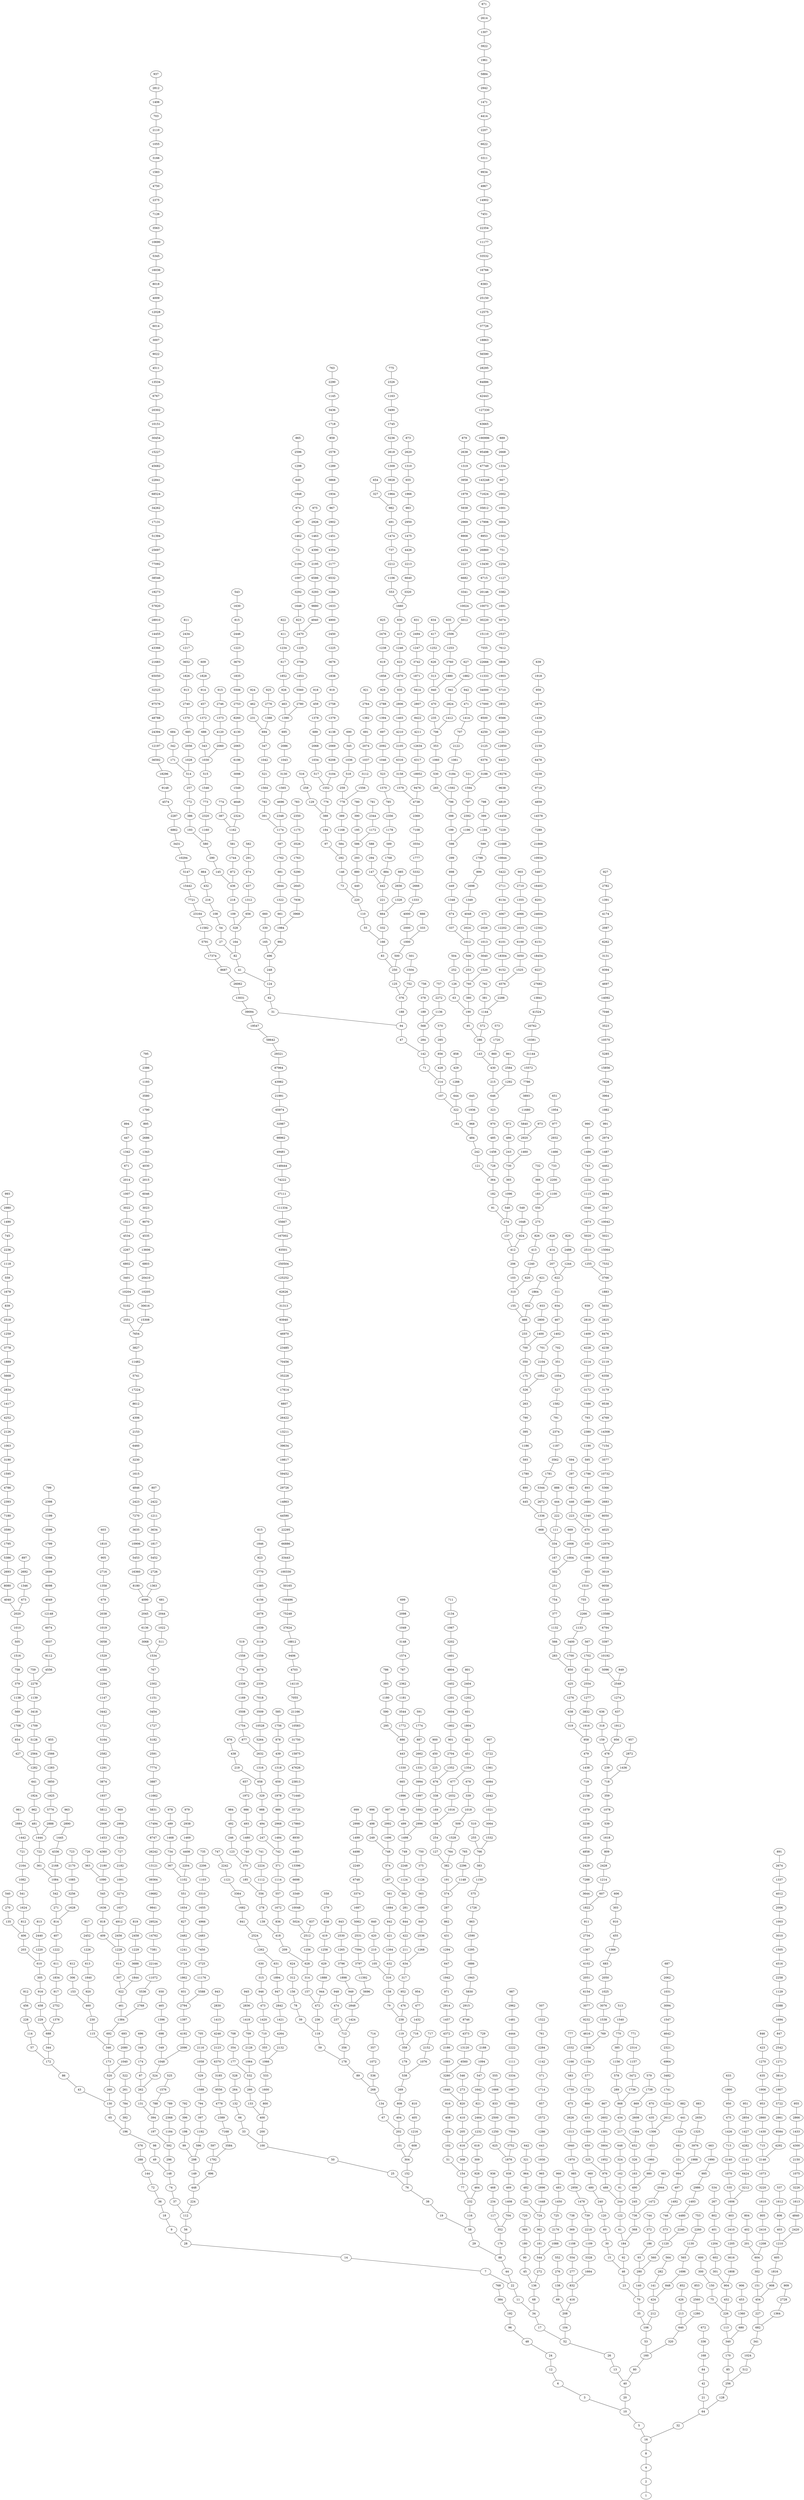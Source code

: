 graph{
2--1
3--10
10--5
5--16
16--8
8--4
4--2
6--3
7--22
22--11
11--34
34--17
17--52
52--26
26--13
13--40
40--20
20--10
9--28
28--14
14--7
12--6
15--46
46--23
23--70
70--35
35--106
106--53
53--160
160--80
80--40
18--9
19--58
58--29
29--88
88--44
44--22
21--64
64--32
32--16
24--12
25--76
76--38
38--19
27--82
82--41
41--124
124--62
62--31
31--94
94--47
47--142
142--71
71--214
214--107
107--322
322--161
161--484
484--242
242--121
121--364
364--182
182--91
91--274
274--137
137--412
412--206
206--103
103--310
310--155
155--466
466--233
233--700
700--350
350--175
175--526
526--263
263--790
790--395
395--1186
1186--593
593--1780
1780--890
890--445
445--1336
1336--668
668--334
334--167
167--502
502--251
251--754
754--377
377--1132
1132--566
566--283
283--850
850--425
425--1276
1276--638
638--319
319--958
958--479
479--1438
1438--719
719--2158
2158--1079
1079--3238
3238--1619
1619--4858
4858--2429
2429--7288
7288--3644
3644--1822
1822--911
911--2734
2734--1367
1367--4102
4102--2051
2051--6154
6154--3077
3077--9232
9232--4616
4616--2308
2308--1154
1154--577
577--1732
1732--866
866--433
433--1300
1300--650
650--325
325--976
976--488
488--244
244--122
122--61
61--184
184--92
92--46
30--15
33--100
100--50
50--25
36--18
37--112
112--56
56--28
39--118
118--59
59--178
178--89
89--268
268--134
134--67
67--202
202--101
101--304
304--152
152--76
42--21
43--130
130--65
65--196
196--98
98--49
49--148
148--74
74--37
45--136
136--68
68--34
48--24
51--154
154--77
77--232
232--116
116--58
54--27
55--166
166--83
83--250
250--125
125--376
376--188
188--94
57--172
172--86
86--43
60--30
63--190
190--95
95--286
286--143
143--430
430--215
215--646
646--323
323--970
970--485
485--1456
1456--728
728--364
66--33
69--208
208--104
104--52
72--36
73--220
220--110
110--55
75--226
226--113
113--340
340--170
170--85
85--256
256--128
128--64
78--39
79--238
238--119
119--358
358--179
179--538
538--269
269--808
808--404
404--202
81--244
84--42
87--262
262--131
131--394
394--197
197--592
592--296
296--148
90--45
93--280
280--140
140--70
96--48
97--292
292--146
146--73
99--298
298--149
149--448
448--224
224--112
102--51
105--316
316--158
158--79
108--54
109--328
328--164
164--82
111--334
114--57
115--346
346--173
173--520
520--260
260--130
117--352
352--176
176--88
120--60
123--370
370--185
185--556
556--278
278--139
139--418
418--209
209--628
628--314
314--157
157--472
472--236
236--118
126--63
127--382
382--191
191--574
574--287
287--862
862--431
431--1294
1294--647
647--1942
1942--971
971--2914
2914--1457
1457--4372
4372--2186
2186--1093
1093--3280
3280--1640
1640--820
820--410
410--205
205--616
616--308
308--154
129--388
388--194
194--97
132--66
133--400
400--200
200--100
135--406
406--203
203--610
610--305
305--916
916--458
458--229
229--688
688--344
344--172
138--69
141--424
424--212
212--106
144--72
145--436
436--218
218--109
147--442
442--221
221--664
664--332
332--166
150--75
151--454
454--227
227--682
682--341
341--1024
1024--512
512--256
153--460
460--230
230--115
156--78
159--478
478--239
239--718
718--359
359--1078
1078--539
539--1618
1618--809
809--2428
2428--1214
1214--607
607--1822
162--81
163--490
490--245
245--736
736--368
368--184
165--496
496--248
248--124
168--84
169--508
508--254
254--127
171--514
514--257
257--772
772--386
386--193
193--580
580--290
290--145
174--87
177--532
532--266
266--133
180--90
181--544
544--272
272--136
183--550
550--275
275--826
826--413
413--1240
1240--620
620--310
186--93
187--562
562--281
281--844
844--422
422--211
211--634
634--317
317--952
952--476
476--238
189--568
568--284
284--142
192--96
195--586
586--293
293--880
880--440
440--220
198--99
199--598
598--299
299--898
898--449
449--1348
1348--674
674--337
337--1012
1012--506
506--253
253--760
760--380
380--190
201--604
604--302
302--151
204--102
207--622
622--311
311--934
934--467
467--1402
1402--701
701--2104
2104--1052
1052--526
210--105
213--640
640--320
320--160
216--108
217--652
652--326
326--163
219--658
658--329
329--988
988--494
494--247
247--742
742--371
371--1114
1114--557
557--1672
1672--836
836--418
222--111
223--670
670--335
335--1006
1006--503
503--1510
1510--755
755--2266
2266--1133
1133--3400
3400--1700
1700--850
225--676
676--338
338--169
228--114
231--694
694--347
347--1042
1042--521
521--1564
1564--782
782--391
391--1174
1174--587
587--1762
1762--881
881--2644
2644--1322
1322--661
661--1984
1984--992
992--496
234--117
235--706
706--353
353--1060
1060--530
530--265
265--796
796--398
398--199
237--712
712--356
356--178
240--120
241--724
724--362
362--181
243--730
730--365
365--1096
1096--548
548--274
246--123
249--748
748--374
374--187
252--126
255--766
766--383
383--1150
1150--575
575--1726
1726--863
863--2590
2590--1295
1295--3886
3886--1943
1943--5830
5830--2915
2915--8746
8746--4373
4373--13120
13120--6560
6560--3280
258--129
259--778
778--389
389--1168
1168--584
584--292
261--784
784--392
392--196
264--132
267--802
802--401
401--1204
1204--602
602--301
301--904
904--452
452--226
270--135
271--814
814--407
407--1222
1222--611
611--1834
1834--917
917--2752
2752--1376
1376--688
273--820
276--138
277--832
832--416
416--208
279--838
838--419
419--1258
1258--629
629--1888
1888--944
944--472
282--141
285--856
856--428
428--214
288--144
289--868
868--434
434--217
291--874
874--437
437--1312
1312--656
656--328
294--147
295--886
886--443
443--1330
1330--665
665--1996
1996--998
998--499
499--1498
1498--749
749--2248
2248--1124
1124--562
297--892
892--446
446--223
300--150
303--910
910--455
455--1366
1366--683
683--2050
2050--1025
1025--3076
3076--1538
1538--769
769--2308
306--153
307--922
922--461
461--1384
1384--692
692--346
309--928
928--464
464--232
312--156
313--940
940--470
470--235
315--946
946--473
473--1420
1420--710
710--355
355--1066
1066--533
533--1600
1600--800
800--400
318--159
321--964
964--482
482--241
324--162
327--982
982--491
491--1474
1474--737
737--2212
2212--1106
1106--553
553--1660
1660--830
830--415
415--1246
1246--623
623--1870
1870--935
935--2806
2806--1403
1403--4210
4210--2105
2105--6316
6316--3158
3158--1579
1579--4738
4738--2369
2369--7108
7108--3554
3554--1777
1777--5332
5332--2666
2666--1333
1333--4000
4000--2000
2000--1000
1000--500
500--250
330--165
331--994
994--497
497--1492
1492--746
746--373
373--1120
1120--560
560--280
333--1000
336--168
339--1018
1018--509
509--1528
1528--764
764--382
342--171
343--1030
1030--515
515--1546
1546--773
773--2320
2320--1160
1160--580
345--1036
1036--518
518--259
348--174
349--1048
1048--524
524--262
351--1054
1054--527
527--1582
1582--791
791--2374
2374--1187
1187--3562
3562--1781
1781--5344
5344--2672
2672--1336
354--177
357--1072
1072--536
536--268
360--180
361--1084
1084--542
542--271
363--1090
1090--545
545--1636
1636--818
818--409
409--1228
1228--614
614--307
366--183
367--1102
1102--551
551--1654
1654--827
827--2482
2482--1241
1241--3724
3724--1862
1862--931
931--2794
2794--1397
1397--4192
4192--2096
2096--1048
369--1108
1108--554
554--277
372--186
375--1126
1126--563
563--1690
1690--845
845--2536
2536--1268
1268--634
378--189
379--1138
1138--569
569--1708
1708--854
854--427
427--1282
1282--641
641--1924
1924--962
962--481
481--1444
1444--722
722--361
381--1144
1144--572
572--286
384--192
385--1156
1156--578
578--289
387--1162
1162--581
581--1744
1744--872
872--436
390--195
393--1180
1180--590
590--295
396--198
397--1192
1192--596
596--298
399--1198
1198--599
599--1798
1798--899
899--2698
2698--1349
1349--4048
4048--2024
2024--1012
402--201
403--1210
1210--605
605--1816
1816--908
908--454
405--1216
1216--608
608--304
408--204
411--1234
1234--617
617--1852
1852--926
926--463
463--1390
1390--695
695--2086
2086--1043
1043--3130
3130--1565
1565--4696
4696--2348
2348--1174
414--207
417--1252
1252--626
626--313
420--210
421--1264
1264--632
632--316
423--1270
1270--635
635--1906
1906--953
953--2860
2860--1430
1430--715
715--2146
2146--1073
1073--3220
3220--1610
1610--805
805--2416
2416--1208
1208--604
426--213
429--1288
1288--644
644--322
432--216
435--1306
1306--653
653--1960
1960--980
980--490
438--219
439--1318
1318--659
659--1978
1978--989
989--2968
2968--1484
1484--742
441--1324
1324--662
662--331
444--222
447--1342
1342--671
671--2014
2014--1007
1007--3022
3022--1511
1511--4534
4534--2267
2267--6802
6802--3401
3401--10204
10204--5102
5102--2551
2551--7654
7654--3827
3827--11482
11482--5741
5741--17224
17224--8612
8612--4306
4306--2153
2153--6460
6460--3230
3230--1615
1615--4846
4846--2423
2423--7270
7270--3635
3635--10906
10906--5453
5453--16360
16360--8180
8180--4090
4090--2045
2045--6136
6136--3068
3068--1534
1534--767
767--2302
2302--1151
1151--3454
3454--1727
1727--5182
5182--2591
2591--7774
7774--3887
3887--11662
11662--5831
5831--17494
17494--8747
8747--26242
26242--13121
13121--39364
39364--19682
19682--9841
9841--29524
29524--14762
14762--7381
7381--22144
22144--11072
11072--5536
5536--2768
2768--1384
450--225
451--1354
1354--677
677--2032
2032--1016
1016--508
453--1360
1360--680
680--340
456--228
457--1372
1372--686
686--343
459--1378
1378--689
689--2068
2068--1034
1034--517
517--1552
1552--776
776--388
462--231
465--1396
1396--698
698--349
468--234
469--1408
1408--704
704--352
471--1414
1414--707
707--2122
2122--1061
1061--3184
3184--1592
1592--796
474--237
475--1426
1426--713
713--2140
2140--1070
1070--535
535--1606
1606--803
803--2410
2410--1205
1205--3616
3616--1808
1808--904
477--1432
1432--716
716--358
480--240
483--1450
1450--725
725--2176
2176--1088
1088--544
486--243
487--1462
1462--731
731--2194
2194--1097
1097--3292
3292--1646
1646--823
823--2470
2470--1235
1235--3706
3706--1853
1853--5560
5560--2780
2780--1390
489--1468
1468--734
734--367
492--246
493--1480
1480--740
740--370
495--1486
1486--743
743--2230
2230--1115
1115--3346
3346--1673
1673--5020
5020--2510
2510--1255
1255--3766
3766--1883
1883--5650
5650--2825
2825--8476
8476--4238
4238--2119
2119--6358
6358--3179
3179--9538
9538--4769
4769--14308
14308--7154
7154--3577
3577--10732
10732--5366
5366--2683
2683--8050
8050--4025
4025--12076
12076--6038
6038--3019
3019--9058
9058--4529
4529--13588
13588--6794
6794--3397
3397--10192
10192--5096
5096--2548
2548--1274
1274--637
637--1912
1912--956
956--478
498--249
501--1504
1504--752
752--376
504--252
505--1516
1516--758
758--379
507--1522
1522--761
761--2284
2284--1142
1142--571
571--1714
1714--857
857--2572
2572--1286
1286--643
643--1930
1930--965
965--2896
2896--1448
1448--724
510--255
511--1534
513--1540
1540--770
770--385
516--258
519--1558
1558--779
779--2338
2338--1169
1169--3508
3508--1754
1754--877
877--2632
2632--1316
1316--658
522--261
523--1570
1570--785
785--2356
2356--1178
1178--589
589--1768
1768--884
884--442
525--1576
1576--788
788--394
528--264
529--1588
1588--794
794--397
531--1594
1594--797
797--2392
2392--1196
1196--598
534--267
537--1612
1612--806
806--403
540--270
541--1624
1624--812
812--406
543--1630
1630--815
815--2446
2446--1223
1223--3670
3670--1835
1835--5506
5506--2753
2753--8260
8260--4130
4130--2065
2065--6196
6196--3098
3098--1549
1549--4648
4648--2324
2324--1162
546--273
547--1642
1642--821
821--2464
2464--1232
1232--616
549--1648
1648--824
824--412
552--276
555--1666
1666--833
833--2500
2500--1250
1250--625
625--1876
1876--938
938--469
558--279
559--1678
1678--839
839--2518
2518--1259
1259--3778
3778--1889
1889--5668
5668--2834
2834--1417
1417--4252
4252--2126
2126--1063
1063--3190
3190--1595
1595--4786
4786--2393
2393--7180
7180--3590
3590--1795
1795--5386
5386--2693
2693--8080
8080--4040
4040--2020
2020--1010
1010--505
561--1684
1684--842
842--421
564--282
565--1696
1696--848
848--424
567--1702
1702--851
851--2554
2554--1277
1277--3832
3832--1916
1916--958
570--285
573--1720
1720--860
860--430
576--288
579--1738
1738--869
869--2608
2608--1304
1304--652
582--291
583--1750
1750--875
875--2626
2626--1313
1313--3940
3940--1970
1970--985
985--2956
2956--1478
1478--739
739--2218
2218--1109
1109--3328
3328--1664
1664--832
585--1756
1756--878
878--439
588--294
591--1774
1774--887
887--2662
2662--1331
1331--3994
3994--1997
1997--5992
5992--2996
2996--1498
594--297
595--1786
1786--893
893--2680
2680--1340
1340--670
597--1792
1792--896
896--448
600--300
601--1804
1804--902
902--451
603--1810
1810--905
905--2716
2716--1358
1358--679
679--2038
2038--1019
1019--3058
3058--1529
1529--4588
4588--2294
2294--1147
1147--3442
3442--1721
1721--5164
5164--2582
2582--1291
1291--3874
3874--1937
1937--5812
5812--2906
2906--1453
1453--4360
4360--2180
2180--1090
606--303
609--1828
1828--914
914--457
612--306
613--1840
1840--920
920--460
615--1846
1846--923
923--2770
2770--1385
1385--4156
4156--2078
2078--1039
1039--3118
3118--1559
1559--4678
4678--2339
2339--7018
7018--3509
3509--10528
10528--5264
5264--2632
618--309
619--1858
1858--929
929--2788
2788--1394
1394--697
697--2092
2092--1046
1046--523
621--1864
1864--932
932--466
624--312
627--1882
1882--941
941--2824
2824--1412
1412--706
630--315
631--1894
1894--947
947--2842
2842--1421
1421--4264
4264--2132
2132--1066
633--1900
1900--950
950--475
636--318
639--1918
1918--959
959--2878
2878--1439
1439--4318
4318--2159
2159--6478
6478--3239
3239--9718
9718--4859
4859--14578
14578--7289
7289--21868
21868--10934
10934--5467
5467--16402
16402--8201
8201--24604
24604--12302
12302--6151
6151--18454
18454--9227
9227--27682
27682--13841
13841--41524
41524--20762
20762--10381
10381--31144
31144--15572
15572--7786
7786--3893
3893--11680
11680--5840
5840--2920
2920--1460
1460--730
642--321
645--1936
1936--968
968--484
648--324
649--1948
1948--974
974--487
651--1954
1954--977
977--2932
2932--1466
1466--733
733--2200
2200--1100
1100--550
654--327
655--1966
1966--983
983--2950
2950--1475
1475--4426
4426--2213
2213--6640
6640--3320
3320--1660
657--1972
1972--986
986--493
660--330
663--1990
1990--995
995--2986
2986--1493
1493--4480
4480--2240
2240--1120
666--333
667--2002
2002--1001
1001--3004
3004--1502
1502--751
751--2254
2254--1127
1127--3382
3382--1691
1691--5074
5074--2537
2537--7612
7612--3806
3806--1903
1903--5710
5710--2855
2855--8566
8566--4283
4283--12850
12850--6425
6425--19276
19276--9638
9638--4819
4819--14458
14458--7229
7229--21688
21688--10844
10844--5422
5422--2711
2711--8134
8134--4067
4067--12202
12202--6101
6101--18304
18304--9152
9152--4576
4576--2288
2288--1144
669--2008
2008--1004
1004--502
672--336
673--2020
675--2026
2026--1013
1013--3040
3040--1520
1520--760
678--339
681--2044
2044--1022
1022--511
684--342
685--2056
2056--1028
1028--514
687--2062
2062--1031
1031--3094
3094--1547
1547--4642
4642--2321
2321--6964
6964--3482
3482--1741
1741--5224
5224--2612
2612--1306
690--345
691--2074
2074--1037
1037--3112
3112--1556
1556--778
693--2080
2080--1040
1040--520
696--348
699--2098
2098--1049
1049--3148
3148--1574
1574--787
787--2362
2362--1181
1181--3544
3544--1772
1772--886
702--351
703--2110
2110--1055
1055--3166
3166--1583
1583--4750
4750--2375
2375--7126
7126--3563
3563--10690
10690--5345
5345--16036
16036--8018
8018--4009
4009--12028
12028--6014
6014--3007
3007--9022
9022--4511
4511--13534
13534--6767
6767--20302
20302--10151
10151--30454
30454--15227
15227--45682
45682--22841
22841--68524
68524--34262
34262--17131
17131--51394
51394--25697
25697--77092
77092--38546
38546--19273
19273--57820
57820--28910
28910--14455
14455--43366
43366--21683
21683--65050
65050--32525
32525--97576
97576--48788
48788--24394
24394--12197
12197--36592
36592--18296
18296--9148
9148--4574
4574--2287
2287--6862
6862--3431
3431--10294
10294--5147
5147--15442
15442--7721
7721--23164
23164--11582
11582--5791
5791--17374
17374--8687
8687--26062
26062--13031
13031--39094
39094--19547
19547--58642
58642--29321
29321--87964
87964--43982
43982--21991
21991--65974
65974--32987
32987--98962
98962--49481
49481--148444
148444--74222
74222--37111
37111--111334
111334--55667
55667--167002
167002--83501
83501--250504
250504--125252
125252--62626
62626--31313
31313--93940
93940--46970
46970--23485
23485--70456
70456--35228
35228--17614
17614--8807
8807--26422
26422--13211
13211--39634
39634--19817
19817--59452
59452--29726
29726--14863
14863--44590
44590--22295
22295--66886
66886--33443
33443--100330
100330--50165
50165--150496
150496--75248
75248--37624
37624--18812
18812--9406
9406--4703
4703--14110
14110--7055
7055--21166
21166--10583
10583--31750
31750--15875
15875--47626
47626--23813
23813--71440
71440--35720
35720--17860
17860--8930
8930--4465
4465--13396
13396--6698
6698--3349
3349--10048
10048--5024
5024--2512
2512--1256
1256--628
705--2116
2116--1058
1058--529
708--354
709--2128
2128--1064
1064--532
711--2134
2134--1067
1067--3202
3202--1601
1601--4804
4804--2402
2402--1201
1201--3604
3604--1802
1802--901
901--2704
2704--1352
1352--676
714--357
717--2152
2152--1076
1076--538
720--360
721--2164
2164--1082
1082--541
723--2170
2170--1085
1085--3256
3256--1628
1628--814
726--363
727--2182
2182--1091
1091--3274
3274--1637
1637--4912
4912--2456
2456--1228
729--2188
2188--1094
1094--547
732--366
735--2206
2206--1103
1103--3310
3310--1655
1655--4966
4966--2483
2483--7450
7450--3725
3725--11176
11176--5588
5588--2794
738--369
741--2224
2224--1112
1112--556
744--372
745--2236
2236--1118
1118--559
747--2242
2242--1121
1121--3364
3364--1682
1682--841
841--2524
2524--1262
1262--631
750--375
753--2260
2260--1130
1130--565
756--378
757--2272
2272--1136
1136--568
759--2278
2278--1139
1139--3418
3418--1709
1709--5128
5128--2564
2564--1282
762--381
763--2290
2290--1145
1145--3436
3436--1718
1718--859
859--2578
2578--1289
1289--3868
3868--1934
1934--967
967--2902
2902--1451
1451--4354
4354--2177
2177--6532
6532--3266
3266--1633
1633--4900
4900--2450
2450--1225
1225--3676
3676--1838
1838--919
919--2758
2758--1379
1379--4138
4138--2069
2069--6208
6208--3104
3104--1552
765--2296
2296--1148
1148--574
768--384
771--2314
2314--1157
1157--3472
3472--1736
1736--868
774--387
775--2326
2326--1163
1163--3490
3490--1745
1745--5236
5236--2618
2618--1309
1309--3928
3928--1964
1964--982
777--2332
2332--1166
1166--583
780--390
781--2344
2344--1172
1172--586
783--2350
2350--1175
1175--3526
3526--1763
1763--5290
5290--2645
2645--7936
7936--3968
3968--1984
786--393
789--2368
2368--1184
1184--592
792--396
793--2380
2380--1190
1190--595
795--2386
2386--1193
1193--3580
3580--1790
1790--895
895--2686
2686--1343
1343--4030
4030--2015
2015--6046
6046--3023
3023--9070
9070--4535
4535--13606
13606--6803
6803--20410
20410--10205
10205--30616
30616--15308
15308--7654
798--399
799--2398
2398--1199
1199--3598
3598--1799
1799--5398
5398--2699
2699--8098
8098--4049
4049--12148
12148--6074
6074--3037
3037--9112
9112--4556
4556--2278
801--2404
2404--1202
1202--601
804--402
807--2422
2422--1211
1211--3634
3634--1817
1817--5452
5452--2726
2726--1363
1363--4090
810--405
811--2434
2434--1217
1217--3652
3652--1826
1826--913
913--2740
2740--1370
1370--685
813--2440
2440--1220
1220--610
816--408
817--2452
2452--1226
1226--613
819--2458
2458--1229
1229--3688
3688--1844
1844--922
822--411
825--2476
2476--1238
1238--619
828--414
829--2488
2488--1244
1244--622
831--2494
2494--1247
1247--3742
3742--1871
1871--5614
5614--2807
2807--8422
8422--4211
4211--12634
12634--6317
6317--18952
18952--9476
9476--4738
834--417
835--2506
2506--1253
1253--3760
3760--1880
1880--940
837--2512
840--420
843--2530
2530--1265
1265--3796
3796--1898
1898--949
949--2848
2848--1424
1424--712
846--423
847--2542
2542--1271
1271--3814
3814--1907
1907--5722
5722--2861
2861--8584
8584--4292
4292--2146
849--2548
852--426
853--2560
2560--1280
1280--640
855--2566
2566--1283
1283--3850
3850--1925
1925--5776
5776--2888
2888--1444
858--429
861--2584
2584--1292
1292--646
864--432
865--2596
2596--1298
1298--649
867--2602
2602--1301
1301--3904
3904--1952
1952--976
870--435
871--2614
2614--1307
1307--3922
3922--1961
1961--5884
5884--2942
2942--1471
1471--4414
4414--2207
2207--6622
6622--3311
3311--9934
9934--4967
4967--14902
14902--7451
7451--22354
22354--11177
11177--33532
33532--16766
16766--8383
8383--25150
25150--12575
12575--37726
37726--18863
18863--56590
56590--28295
28295--84886
84886--42443
42443--127330
127330--63665
63665--190996
190996--95498
95498--47749
47749--143248
143248--71624
71624--35812
35812--17906
17906--8953
8953--26860
26860--13430
13430--6715
6715--20146
20146--10073
10073--30220
30220--15110
15110--7555
7555--22666
22666--11333
11333--34000
34000--17000
17000--8500
8500--4250
4250--2125
2125--6376
6376--3188
3188--1594
873--2620
2620--1310
1310--655
876--438
879--2638
2638--1319
1319--3958
3958--1979
1979--5938
5938--2969
2969--8908
8908--4454
4454--2227
2227--6682
6682--3341
3341--10024
10024--5012
5012--2506
882--441
883--2650
2650--1325
1325--3976
3976--1988
1988--994
885--2656
2656--1328
1328--664
888--444
889--2668
2668--1334
1334--667
891--2674
2674--1337
1337--4012
4012--2006
2006--1003
1003--3010
3010--1505
1505--4516
4516--2258
2258--1129
1129--3388
3388--1694
1694--847
894--447
897--2692
2692--1346
1346--673
900--450
903--2710
2710--1355
1355--4066
4066--2033
2033--6100
6100--3050
3050--1525
1525--4576
906--453
907--2722
2722--1361
1361--4084
4084--2042
2042--1021
1021--3064
3064--1532
1532--766
909--2728
2728--1364
1364--682
912--456
915--2746
2746--1373
1373--4120
4120--2060
2060--1030
918--459
921--2764
2764--1382
1382--691
924--462
925--2776
2776--1388
1388--694
927--2782
2782--1391
1391--4174
4174--2087
2087--6262
6262--3131
3131--9394
9394--4697
4697--14092
14092--7046
7046--3523
3523--10570
10570--5285
5285--15856
15856--7928
7928--3964
3964--1982
1982--991
991--2974
2974--1487
1487--4462
4462--2231
2231--6694
6694--3347
3347--10042
10042--5021
5021--15064
15064--7532
7532--3766
930--465
933--2800
2800--1400
1400--700
936--468
937--2812
2812--1406
1406--703
939--2818
2818--1409
1409--4228
4228--2114
2114--1057
1057--3172
3172--1586
1586--793
942--471
943--2830
2830--1415
1415--4246
4246--2123
2123--6370
6370--3185
3185--9556
9556--4778
4778--2389
2389--7168
7168--3584
3584--1792
945--2836
2836--1418
1418--709
948--474
951--2854
2854--1427
1427--4282
4282--2141
2141--6424
6424--3212
3212--1606
954--477
955--2866
2866--1433
1433--4300
4300--2150
2150--1075
1075--3226
3226--1613
1613--4840
4840--2420
2420--1210
957--2872
2872--1436
1436--718
960--480
961--2884
2884--1442
1442--721
963--2890
2890--1445
1445--4336
4336--2168
2168--1084
966--483
969--2908
2908--1454
1454--727
972--486
973--2920
975--2926
2926--1463
1463--4390
4390--2195
2195--6586
6586--3293
3293--9880
9880--4940
4940--2470
978--489
979--2938
2938--1469
1469--4408
4408--2204
2204--1102
981--2944
2944--1472
1472--736
984--492
987--2962
2962--1481
1481--4444
4444--2222
2222--1111
1111--3334
3334--1667
1667--5002
5002--2501
2501--7504
7504--3752
3752--1876
990--495
993--2980
2980--1490
1490--745
996--498
997--2992
2992--1496
1496--748
999--2998
2998--1499
1499--4498
4498--2249
2249--6748
6748--3374
3374--1687
1687--5062
5062--2531
2531--7594
7594--3797
3797--11392
11392--5696
5696--2848
}